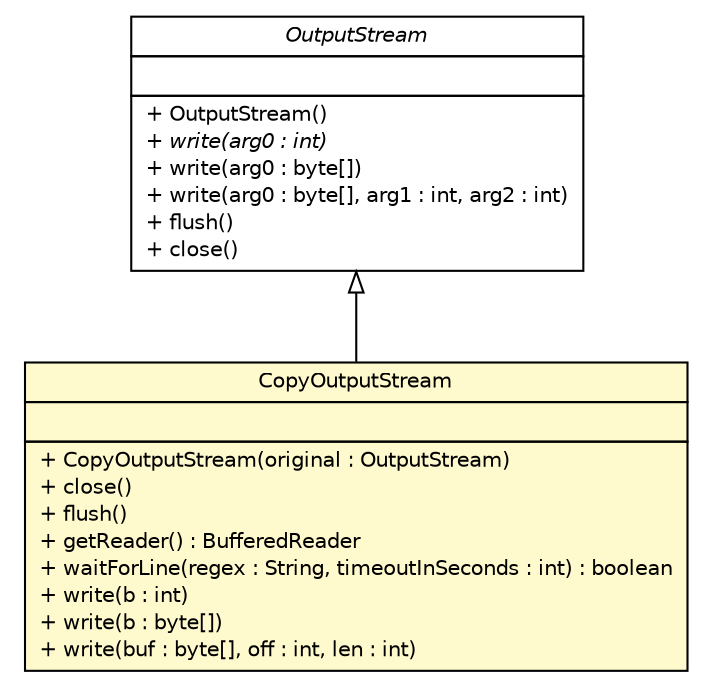 #!/usr/local/bin/dot
#
# Class diagram 
# Generated by UMLGraph version R5_6-24-gf6e263 (http://www.umlgraph.org/)
#

digraph G {
	edge [fontname="Helvetica",fontsize=10,labelfontname="Helvetica",labelfontsize=10];
	node [fontname="Helvetica",fontsize=10,shape=plaintext];
	nodesep=0.25;
	ranksep=0.5;
	// cn.home1.test.CopyOutputStream
	c68 [label=<<table title="cn.home1.test.CopyOutputStream" border="0" cellborder="1" cellspacing="0" cellpadding="2" port="p" bgcolor="lemonChiffon" href="./CopyOutputStream.html">
		<tr><td><table border="0" cellspacing="0" cellpadding="1">
<tr><td align="center" balign="center"> CopyOutputStream </td></tr>
		</table></td></tr>
		<tr><td><table border="0" cellspacing="0" cellpadding="1">
<tr><td align="left" balign="left">  </td></tr>
		</table></td></tr>
		<tr><td><table border="0" cellspacing="0" cellpadding="1">
<tr><td align="left" balign="left"> + CopyOutputStream(original : OutputStream) </td></tr>
<tr><td align="left" balign="left"> + close() </td></tr>
<tr><td align="left" balign="left"> + flush() </td></tr>
<tr><td align="left" balign="left"> + getReader() : BufferedReader </td></tr>
<tr><td align="left" balign="left"> + waitForLine(regex : String, timeoutInSeconds : int) : boolean </td></tr>
<tr><td align="left" balign="left"> + write(b : int) </td></tr>
<tr><td align="left" balign="left"> + write(b : byte[]) </td></tr>
<tr><td align="left" balign="left"> + write(buf : byte[], off : int, len : int) </td></tr>
		</table></td></tr>
		</table>>, URL="./CopyOutputStream.html", fontname="Helvetica", fontcolor="black", fontsize=10.0];
	//cn.home1.test.CopyOutputStream extends java.io.OutputStream
	c81:p -> c68:p [dir=back,arrowtail=empty];
	// java.io.OutputStream
	c81 [label=<<table title="java.io.OutputStream" border="0" cellborder="1" cellspacing="0" cellpadding="2" port="p" href="http://java.sun.com/j2se/1.4.2/docs/api/java/io/OutputStream.html">
		<tr><td><table border="0" cellspacing="0" cellpadding="1">
<tr><td align="center" balign="center"><font face="Helvetica-Oblique"> OutputStream </font></td></tr>
		</table></td></tr>
		<tr><td><table border="0" cellspacing="0" cellpadding="1">
<tr><td align="left" balign="left">  </td></tr>
		</table></td></tr>
		<tr><td><table border="0" cellspacing="0" cellpadding="1">
<tr><td align="left" balign="left"> + OutputStream() </td></tr>
<tr><td align="left" balign="left"><font face="Helvetica-Oblique" point-size="10.0"> + write(arg0 : int) </font></td></tr>
<tr><td align="left" balign="left"> + write(arg0 : byte[]) </td></tr>
<tr><td align="left" balign="left"> + write(arg0 : byte[], arg1 : int, arg2 : int) </td></tr>
<tr><td align="left" balign="left"> + flush() </td></tr>
<tr><td align="left" balign="left"> + close() </td></tr>
		</table></td></tr>
		</table>>, URL="http://java.sun.com/j2se/1.4.2/docs/api/java/io/OutputStream.html", fontname="Helvetica", fontcolor="black", fontsize=10.0];
}

